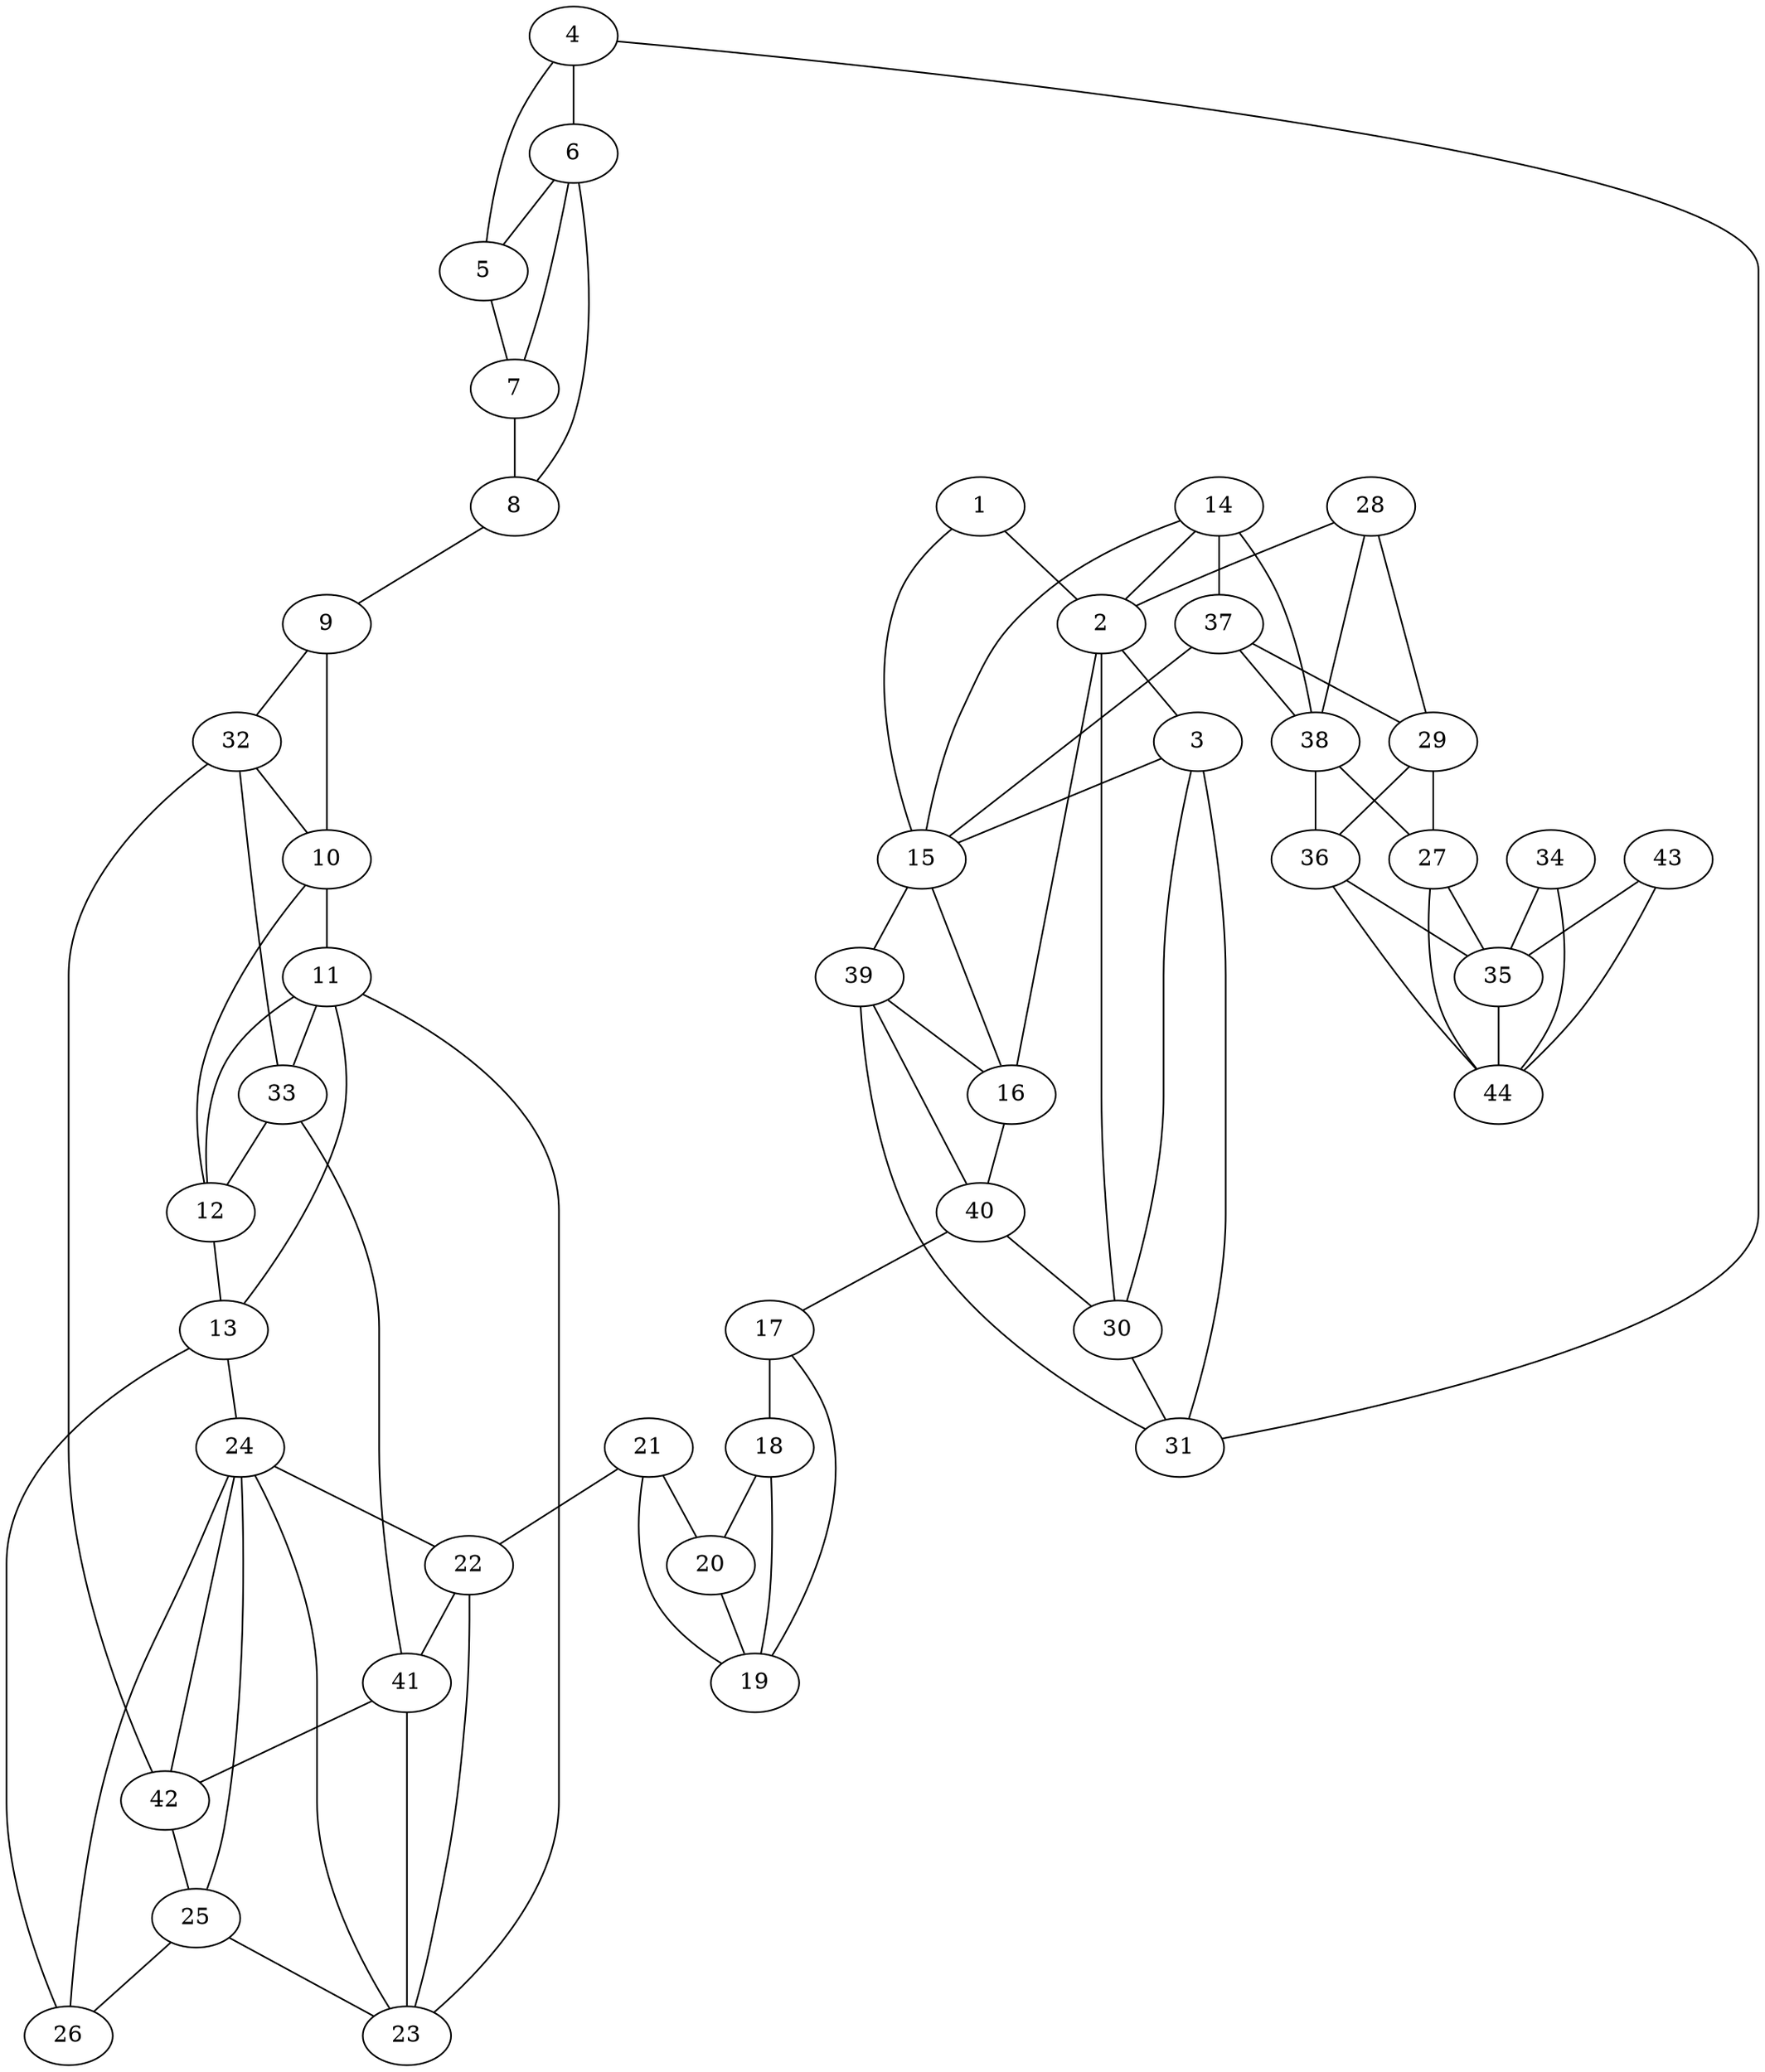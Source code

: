 graph pdb1a7u {
	1	 [aaLength=13,
		sequence=GHSWERQSAALLD,
		type=0];
	2	 [aaLength=15,
		sequence=YDTFAADLNTVLETL,
		type=0];
	1 -- 2	 [distance0="37.15616",
		frequency=1,
		type0=1];
	15	 [aaLength=15,
		sequence=YDTFAADLNTVLETL,
		type=0];
	1 -- 15	 [distance0="49.96341",
		frequency=1,
		type0=3];
	3	 [aaLength=14,
		sequence=SMGTGEVARYVSSY,
		type=0];
	2 -- 3	 [distance0="26.35367",
		frequency=1,
		type0=1];
	30	 [aaLength=6,
		sequence=AVLVGF,
		type=1];
	2 -- 30	 [distance0="4.0",
		frequency=1,
		type0=4];
	3 -- 15	 [distance0="40.63658",
		frequency=1,
		type0=3];
	31	 [aaLength=7,
		sequence=IAKVAFL,
		type=1];
	3 -- 31	 [distance0="4.0",
		frequency=1,
		type0=4];
	4	 [aaLength=13,
		sequence=KEFFDGIVAAVKA,
		type=0];
	5	 [aaLength=12,
		sequence=RYAFYTGFFNDF,
		type=0];
	4 -- 5	 [distance0="15.25518",
		distance1="1.0",
		frequency=2,
		type0=1,
		type1=4];
	6	 [aaLength=4,
		sequence=LDEN,
		type=0];
	4 -- 6	 [distance0="28.16716",
		frequency=1,
		type0=2];
	4 -- 31	 [distance0="38.06127",
		frequency=1,
		type0=3];
	7	 [aaLength=13,
		sequence=EEAVRNSWNTAAS,
		type=0];
	5 -- 7	 [distance0="25.83358",
		frequency=1,
		type0=3];
	6 -- 5	 [distance0="16.7011",
		frequency=1,
		type0=1];
	6 -- 7	 [distance0="18.06008",
		distance1="6.0",
		frequency=2,
		type0=2,
		type1=4];
	8	 [aaLength=12,
		sequence=FFAAAAAPTTWY,
		type=0];
	6 -- 8	 [distance0="27.32691",
		frequency=1,
		type0=3];
	7 -- 8	 [distance0="15.5486",
		distance1="2.0",
		frequency=2,
		type0=1,
		type1=4];
	9	 [aaLength=6,
		sequence=RADIPR,
		type=0];
	8 -- 9	 [distance0="26.82125",
		distance1="3.0",
		frequency=2,
		type0=2,
		type1=4];
	32	 [aaLength=7,
		sequence=PALILHG,
		type=1];
	9 -- 32	 [distance0="3.0",
		frequency=1,
		type0=4];
	10	 [aaLength=3,
		sequence=IEN,
		type=0];
	12	 [aaLength=4,
		sequence=LLWT,
		type=0];
	10 -- 12	 [distance0="31.40654",
		frequency=1,
		type0=3];
	10 -- 9	 [distance0="27.26367",
		frequency=1,
		type0=2];
	11	 [aaLength=7,
		sequence=ARVFHKA,
		type=0];
	10 -- 11	 [distance0="9.322048",
		distance1="1.0",
		frequency=2,
		type0=1,
		type1=4];
	33	 [aaLength=5,
		sequence=EYVEV,
		type=1];
	11 -- 33	 [distance0="4.0",
		frequency=1,
		type0=4];
	13	 [aaLength=12,
		sequence=AEEVNTALLAFL,
		type=0];
	12 -- 13	 [distance0="11.5914",
		distance1="1.0",
		frequency=2,
		type0=1,
		type1=4];
	12 -- 11	 [distance0="26.62506",
		frequency=1,
		type0=2];
	13 -- 11	 [distance0="29.47302",
		frequency=1,
		type0=2];
	24	 [aaLength=7,
		sequence=ARVFHKA,
		type=0];
	13 -- 24	 [distance0="31.51121",
		frequency=1,
		type0=3];
	14	 [aaLength=13,
		sequence=GHSWERQSAALLD,
		type=0];
	14 -- 2	 [distance0="52.86863",
		frequency=1,
		type0=3];
	14 -- 15	 [distance0="38.9062",
		frequency=1,
		type0=1];
	37	 [aaLength=5,
		sequence=RVITY,
		type=1];
	14 -- 37	 [distance0="3.0",
		frequency=1,
		type0=4];
	16	 [aaLength=14,
		sequence=SMGTGEVARYVSSY,
		type=0];
	15 -- 16	 [distance0="25.42972",
		frequency=1,
		type0=1];
	39	 [aaLength=6,
		sequence=AVLVGF,
		type=1];
	15 -- 39	 [distance0="4.0",
		frequency=1,
		type0=4];
	16 -- 2	 [distance0="37.5401",
		frequency=1,
		type0=3];
	40	 [aaLength=7,
		sequence=IAKVAFL,
		type=1];
	16 -- 40	 [distance0="4.0",
		frequency=1,
		type0=4];
	17	 [aaLength=13,
		sequence=KEFFDGIVAAVKA,
		type=0];
	18	 [aaLength=12,
		sequence=RYAFYTGFFNDF,
		type=0];
	17 -- 18	 [distance0="18.81786",
		distance1="1.0",
		frequency=2,
		type0=1,
		type1=4];
	19	 [aaLength=4,
		sequence=LDEN,
		type=0];
	17 -- 19	 [distance0="30.45891",
		frequency=1,
		type0=2];
	18 -- 19	 [distance0="14.03374",
		distance1="2.0",
		frequency=2,
		type0=1,
		type1=4];
	20	 [aaLength=13,
		sequence=EEAVRNSWNTAAS,
		type=0];
	18 -- 20	 [distance0="25.90565",
		frequency=1,
		type0=3];
	20 -- 19	 [distance0="14.61707",
		frequency=1,
		type0=1];
	21	 [aaLength=10,
		sequence=FFAAAAAPTT,
		type=0];
	21 -- 19	 [distance0="27.29251",
		frequency=1,
		type0=2];
	21 -- 20	 [distance0="20.29263",
		frequency=1,
		type0=1];
	22	 [aaLength=6,
		sequence=RADIPR,
		type=0];
	21 -- 22	 [distance0="27.47577",
		distance1="5.0",
		frequency=2,
		type0=3,
		type1=4];
	23	 [aaLength=3,
		sequence=IEN,
		type=0];
	22 -- 23	 [distance0="27.17928",
		frequency=1,
		type0=2];
	41	 [aaLength=7,
		sequence=PALILHG,
		type=1];
	22 -- 41	 [distance0="3.0",
		frequency=1,
		type0=4];
	23 -- 11	 [distance0="27.58367",
		frequency=1,
		type0=3];
	23 -- 24	 [distance0="9.539987",
		distance1="1.0",
		frequency=2,
		type0=1,
		type1=4];
	24 -- 22	 [distance0="27.63599",
		frequency=1,
		type0=3];
	42	 [aaLength=5,
		sequence=EYVEV,
		type=1];
	24 -- 42	 [distance0="4.0",
		frequency=1,
		type0=4];
	25	 [aaLength=4,
		sequence=LLWT,
		type=0];
	25 -- 23	 [distance0="32.35907",
		frequency=1,
		type0=3];
	25 -- 24	 [distance0="29.66645",
		frequency=1,
		type0=2];
	26	 [aaLength=12,
		sequence=AEEVNTALLAFL,
		type=0];
	25 -- 26	 [distance0="9.534905",
		distance1="1.0",
		frequency=2,
		type0=1,
		type1=4];
	26 -- 13	 [distance0="36.26579",
		frequency=1,
		type0=3];
	26 -- 24	 [distance0="33.7369",
		frequency=1,
		type0=2];
	27	 [aaLength=5,
		sequence=YEDHG,
		type=1];
	35	 [aaLength=6,
		sequence=TSIDLY,
		type=1];
	27 -- 35	 [distance0="6.0",
		frequency=1,
		type0=2];
	28	 [aaLength=5,
		sequence=RVITY,
		type=1];
	28 -- 2	 [distance0="16.0",
		frequency=1,
		type0=4];
	29	 [aaLength=5,
		sequence=PVVLI,
		type=1];
	28 -- 29	 [distance0="27.0",
		frequency=1,
		type0=2];
	38	 [aaLength=5,
		sequence=PVVLI,
		type=1];
	28 -- 38	 [distance0="27.0",
		frequency=1,
		type0=3];
	29 -- 27	 [distance0="8.0",
		frequency=1,
		type0=2];
	36	 [aaLength=5,
		sequence=YEDHG,
		type=1];
	29 -- 36	 [distance0="8.0",
		frequency=1,
		type0=3];
	30 -- 3	 [distance0="0.0",
		frequency=1,
		type0=5];
	30 -- 31	 [distance0="24.0",
		frequency=1,
		type0=2];
	32 -- 10	 [distance0="7.0",
		frequency=1,
		type0=4];
	32 -- 33	 [distance0="29.0",
		frequency=1,
		type0=2];
	33 -- 12	 [distance0="6.0",
		frequency=1,
		type0=4];
	34	 [aaLength=7,
		sequence=FITVGQE,
		type=1];
	34 -- 35	 [distance0="9.0",
		distance1="2.0",
		frequency=2,
		type0=2,
		type1=4];
	44	 [aaLength=6,
		sequence=TSIDLY,
		type=1];
	34 -- 44	 [distance0="9.0",
		frequency=1,
		type0=3];
	35 -- 44	 [distance0="0.0",
		frequency=1,
		type0=1];
	36 -- 35	 [distance0="6.0",
		frequency=1,
		type0=2];
	36 -- 44	 [distance0="6.0",
		frequency=1,
		type0=3];
	37 -- 15	 [distance0="16.0",
		frequency=1,
		type0=4];
	37 -- 29	 [distance0="27.0",
		frequency=1,
		type0=2];
	37 -- 38	 [distance0="27.0",
		frequency=1,
		type0=3];
	38 -- 14	 [distance0="6.0",
		frequency=1,
		type0=4];
	38 -- 27	 [distance0="8.0",
		frequency=1,
		type0=2];
	38 -- 36	 [distance0="8.0",
		frequency=1,
		type0=3];
	39 -- 16	 [distance0="0.0",
		frequency=1,
		type0=5];
	39 -- 31	 [distance0="24.0",
		frequency=1,
		type0=2];
	39 -- 40	 [distance0="24.0",
		frequency=1,
		type0=3];
	40 -- 17	 [distance0="19.0",
		frequency=1,
		type0=4];
	40 -- 30	 [distance0="24.0",
		frequency=1,
		type0=2];
	41 -- 23	 [distance0="7.0",
		frequency=1,
		type0=4];
	41 -- 33	 [distance0="29.0",
		frequency=1,
		type0=2];
	41 -- 42	 [distance0="29.0",
		frequency=1,
		type0=3];
	42 -- 25	 [distance0="6.0",
		frequency=1,
		type0=4];
	42 -- 32	 [distance0="29.0",
		frequency=1,
		type0=2];
	43	 [aaLength=7,
		sequence=FITVGQE,
		type=1];
	43 -- 35	 [distance0="9.0",
		frequency=1,
		type0=2];
	43 -- 44	 [distance0="9.0",
		distance1="2.0",
		frequency=2,
		type0=3,
		type1=4];
	44 -- 27	 [distance0="6.0",
		frequency=1,
		type0=2];
}
